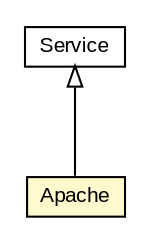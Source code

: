#!/usr/local/bin/dot
#
# Class diagram 
# Generated by UMLGraph version R5_5-8-g8c637c (http://www.umlgraph.org/)
#

digraph G {
	edge [fontname="arial",fontsize=10,labelfontname="arial",labelfontsize=10];
	node [fontname="arial",fontsize=10,shape=plaintext];
	nodesep=0.25;
	ranksep=0.5;
	// html.composite.master.agent.artifact.Apache
	c96 [label=<<table title="html.composite.master.agent.artifact.Apache" border="0" cellborder="1" cellspacing="0" cellpadding="2" port="p" bgcolor="lemonChiffon" href="./Apache.html">
		<tr><td><table border="0" cellspacing="0" cellpadding="1">
<tr><td align="center" balign="center"> Apache </td></tr>
		</table></td></tr>
		</table>>, URL="./Apache.html", fontname="arial", fontcolor="black", fontsize=10.0];
	// html.composite.master.Service
	c104 [label=<<table title="html.composite.master.Service" border="0" cellborder="1" cellspacing="0" cellpadding="2" port="p" href="../../Service.html">
		<tr><td><table border="0" cellspacing="0" cellpadding="1">
<tr><td align="center" balign="center"> Service </td></tr>
		</table></td></tr>
		</table>>, URL="../../Service.html", fontname="arial", fontcolor="black", fontsize=10.0];
	//html.composite.master.agent.artifact.Apache extends html.composite.master.Service
	c104:p -> c96:p [dir=back,arrowtail=empty];
}


